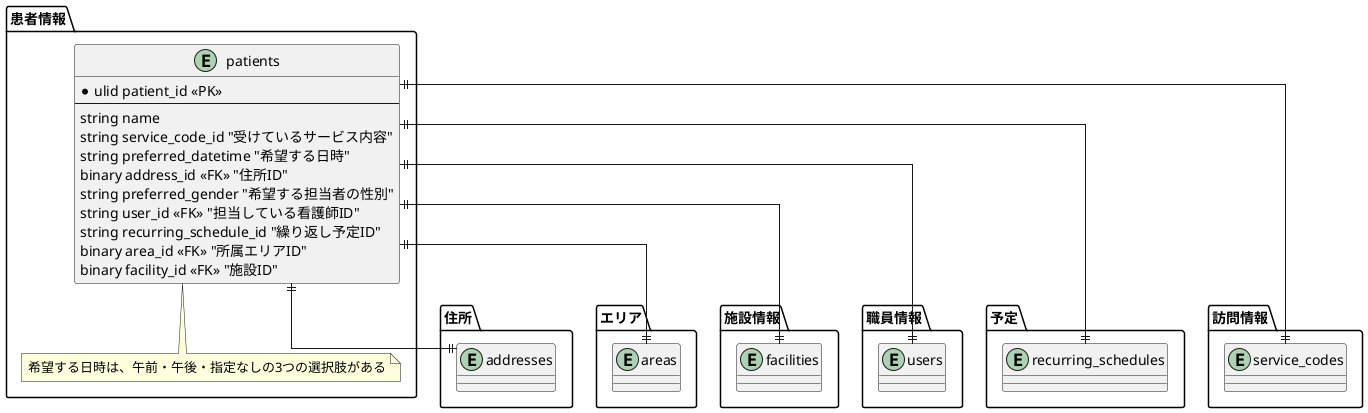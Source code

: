 @startuml entity-relationship-diagram
skinparam linetype ortho

package 患者情報 {
  entity patients {
    * ulid patient_id <<PK>>
    --
    string name
    string service_code_id "受けているサービス内容"
    string preferred_datetime "希望する日時"
    binary address_id <<FK>> "住所ID"
    string preferred_gender "希望する担当者の性別"
    string user_id <<FK>> "担当している看護師ID"
    string recurring_schedule_id "繰り返し予定ID"
    binary area_id <<FK>> "所属エリアID"
    binary facility_id <<FK>> "施設ID"
  }
  note bottom of patients
  希望する日時は、午前・午後・指定なしの3つの選択肢がある
  end note
}

package 住所 {
  entity addresses
}

package エリア {
  entity areas
}

package 施設情報 {
  entity facilities
}

package 職員情報 {
  entity users
}

package 予定 {
  entity recurring_schedules
}

package 訪問情報 {
  entity service_codes
}

patients ||--|| facilities
patients ||--|| areas
patients ||--|| addresses
patients ||--|| service_codes
patients ||--|| users
patients ||--|| recurring_schedules
@enduml